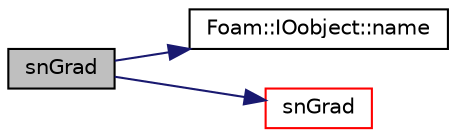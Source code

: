 digraph "snGrad"
{
  bgcolor="transparent";
  edge [fontname="Helvetica",fontsize="10",labelfontname="Helvetica",labelfontsize="10"];
  node [fontname="Helvetica",fontsize="10",shape=record];
  rankdir="LR";
  Node23326 [label="snGrad",height=0.2,width=0.4,color="black", fillcolor="grey75", style="filled", fontcolor="black"];
  Node23326 -> Node23327 [color="midnightblue",fontsize="10",style="solid",fontname="Helvetica"];
  Node23327 [label="Foam::IOobject::name",height=0.2,width=0.4,color="black",URL="$a27249.html#acc80e00a8ac919288fb55bd14cc88bf6",tooltip="Return name. "];
  Node23326 -> Node23328 [color="midnightblue",fontsize="10",style="solid",fontname="Helvetica"];
  Node23328 [label="snGrad",height=0.2,width=0.4,color="red",URL="$a21861.html#a15da734ee906cb52cf17937ab84c41a0"];
}
